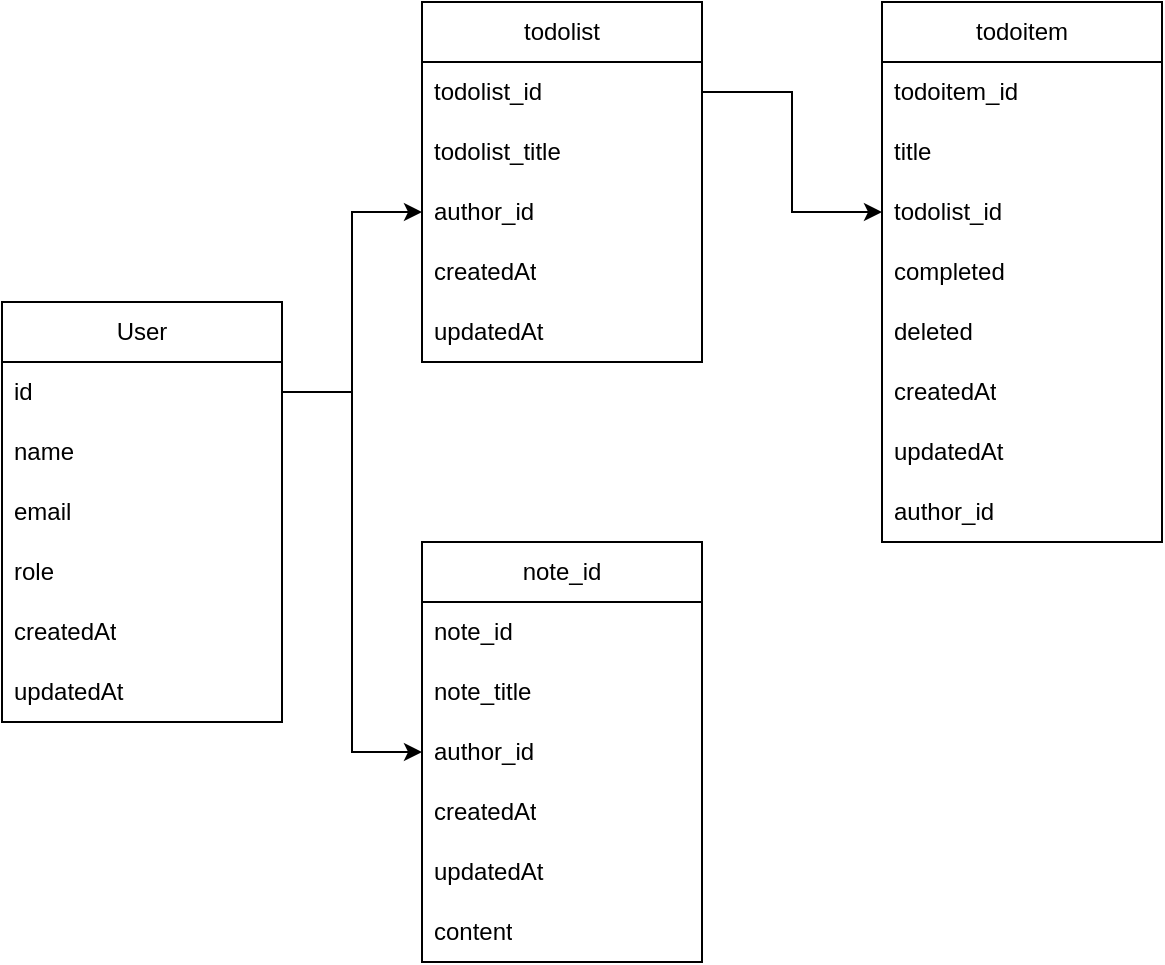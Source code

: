 <mxfile version="24.7.14">
  <diagram name="Page-1" id="xfSSHfahPFh8G4_cfVaS">
    <mxGraphModel dx="586" dy="701" grid="1" gridSize="10" guides="1" tooltips="1" connect="1" arrows="1" fold="1" page="1" pageScale="1" pageWidth="850" pageHeight="1100" math="0" shadow="0">
      <root>
        <mxCell id="0" />
        <mxCell id="1" parent="0" />
        <mxCell id="m4rq91Ph1yxrfAqK_ATL-1" value="User" style="swimlane;fontStyle=0;childLayout=stackLayout;horizontal=1;startSize=30;horizontalStack=0;resizeParent=1;resizeParentMax=0;resizeLast=0;collapsible=1;marginBottom=0;whiteSpace=wrap;html=1;" vertex="1" parent="1">
          <mxGeometry x="870" y="190" width="140" height="210" as="geometry" />
        </mxCell>
        <mxCell id="m4rq91Ph1yxrfAqK_ATL-2" value="id" style="text;strokeColor=none;fillColor=none;align=left;verticalAlign=middle;spacingLeft=4;spacingRight=4;overflow=hidden;points=[[0,0.5],[1,0.5]];portConstraint=eastwest;rotatable=0;whiteSpace=wrap;html=1;" vertex="1" parent="m4rq91Ph1yxrfAqK_ATL-1">
          <mxGeometry y="30" width="140" height="30" as="geometry" />
        </mxCell>
        <mxCell id="m4rq91Ph1yxrfAqK_ATL-3" value="name" style="text;strokeColor=none;fillColor=none;align=left;verticalAlign=middle;spacingLeft=4;spacingRight=4;overflow=hidden;points=[[0,0.5],[1,0.5]];portConstraint=eastwest;rotatable=0;whiteSpace=wrap;html=1;" vertex="1" parent="m4rq91Ph1yxrfAqK_ATL-1">
          <mxGeometry y="60" width="140" height="30" as="geometry" />
        </mxCell>
        <mxCell id="m4rq91Ph1yxrfAqK_ATL-4" value="&lt;div&gt;email&lt;/div&gt;" style="text;strokeColor=none;fillColor=none;align=left;verticalAlign=middle;spacingLeft=4;spacingRight=4;overflow=hidden;points=[[0,0.5],[1,0.5]];portConstraint=eastwest;rotatable=0;whiteSpace=wrap;html=1;" vertex="1" parent="m4rq91Ph1yxrfAqK_ATL-1">
          <mxGeometry y="90" width="140" height="30" as="geometry" />
        </mxCell>
        <mxCell id="m4rq91Ph1yxrfAqK_ATL-9" value="role" style="text;strokeColor=none;fillColor=none;align=left;verticalAlign=middle;spacingLeft=4;spacingRight=4;overflow=hidden;points=[[0,0.5],[1,0.5]];portConstraint=eastwest;rotatable=0;whiteSpace=wrap;html=1;" vertex="1" parent="m4rq91Ph1yxrfAqK_ATL-1">
          <mxGeometry y="120" width="140" height="30" as="geometry" />
        </mxCell>
        <mxCell id="m4rq91Ph1yxrfAqK_ATL-7" value="createdAt" style="text;strokeColor=none;fillColor=none;align=left;verticalAlign=middle;spacingLeft=4;spacingRight=4;overflow=hidden;points=[[0,0.5],[1,0.5]];portConstraint=eastwest;rotatable=0;whiteSpace=wrap;html=1;" vertex="1" parent="m4rq91Ph1yxrfAqK_ATL-1">
          <mxGeometry y="150" width="140" height="30" as="geometry" />
        </mxCell>
        <mxCell id="m4rq91Ph1yxrfAqK_ATL-8" value="updatedAt" style="text;strokeColor=none;fillColor=none;align=left;verticalAlign=middle;spacingLeft=4;spacingRight=4;overflow=hidden;points=[[0,0.5],[1,0.5]];portConstraint=eastwest;rotatable=0;whiteSpace=wrap;html=1;" vertex="1" parent="m4rq91Ph1yxrfAqK_ATL-1">
          <mxGeometry y="180" width="140" height="30" as="geometry" />
        </mxCell>
        <mxCell id="m4rq91Ph1yxrfAqK_ATL-17" value="todoitem" style="swimlane;fontStyle=0;childLayout=stackLayout;horizontal=1;startSize=30;horizontalStack=0;resizeParent=1;resizeParentMax=0;resizeLast=0;collapsible=1;marginBottom=0;whiteSpace=wrap;html=1;" vertex="1" parent="1">
          <mxGeometry x="1310" y="40" width="140" height="270" as="geometry" />
        </mxCell>
        <mxCell id="m4rq91Ph1yxrfAqK_ATL-18" value="todoitem_id" style="text;strokeColor=none;fillColor=none;align=left;verticalAlign=middle;spacingLeft=4;spacingRight=4;overflow=hidden;points=[[0,0.5],[1,0.5]];portConstraint=eastwest;rotatable=0;whiteSpace=wrap;html=1;" vertex="1" parent="m4rq91Ph1yxrfAqK_ATL-17">
          <mxGeometry y="30" width="140" height="30" as="geometry" />
        </mxCell>
        <mxCell id="m4rq91Ph1yxrfAqK_ATL-46" value="title" style="text;strokeColor=none;fillColor=none;align=left;verticalAlign=middle;spacingLeft=4;spacingRight=4;overflow=hidden;points=[[0,0.5],[1,0.5]];portConstraint=eastwest;rotatable=0;whiteSpace=wrap;html=1;" vertex="1" parent="m4rq91Ph1yxrfAqK_ATL-17">
          <mxGeometry y="60" width="140" height="30" as="geometry" />
        </mxCell>
        <mxCell id="m4rq91Ph1yxrfAqK_ATL-22" value="todolist_id" style="text;strokeColor=none;fillColor=none;align=left;verticalAlign=middle;spacingLeft=4;spacingRight=4;overflow=hidden;points=[[0,0.5],[1,0.5]];portConstraint=eastwest;rotatable=0;whiteSpace=wrap;html=1;" vertex="1" parent="m4rq91Ph1yxrfAqK_ATL-17">
          <mxGeometry y="90" width="140" height="30" as="geometry" />
        </mxCell>
        <mxCell id="m4rq91Ph1yxrfAqK_ATL-23" value="completed" style="text;strokeColor=none;fillColor=none;align=left;verticalAlign=middle;spacingLeft=4;spacingRight=4;overflow=hidden;points=[[0,0.5],[1,0.5]];portConstraint=eastwest;rotatable=0;whiteSpace=wrap;html=1;" vertex="1" parent="m4rq91Ph1yxrfAqK_ATL-17">
          <mxGeometry y="120" width="140" height="30" as="geometry" />
        </mxCell>
        <mxCell id="m4rq91Ph1yxrfAqK_ATL-24" value="deleted" style="text;strokeColor=none;fillColor=none;align=left;verticalAlign=middle;spacingLeft=4;spacingRight=4;overflow=hidden;points=[[0,0.5],[1,0.5]];portConstraint=eastwest;rotatable=0;whiteSpace=wrap;html=1;" vertex="1" parent="m4rq91Ph1yxrfAqK_ATL-17">
          <mxGeometry y="150" width="140" height="30" as="geometry" />
        </mxCell>
        <mxCell id="m4rq91Ph1yxrfAqK_ATL-25" value="createdAt" style="text;strokeColor=none;fillColor=none;align=left;verticalAlign=middle;spacingLeft=4;spacingRight=4;overflow=hidden;points=[[0,0.5],[1,0.5]];portConstraint=eastwest;rotatable=0;whiteSpace=wrap;html=1;" vertex="1" parent="m4rq91Ph1yxrfAqK_ATL-17">
          <mxGeometry y="180" width="140" height="30" as="geometry" />
        </mxCell>
        <mxCell id="m4rq91Ph1yxrfAqK_ATL-26" value="updatedAt" style="text;strokeColor=none;fillColor=none;align=left;verticalAlign=middle;spacingLeft=4;spacingRight=4;overflow=hidden;points=[[0,0.5],[1,0.5]];portConstraint=eastwest;rotatable=0;whiteSpace=wrap;html=1;" vertex="1" parent="m4rq91Ph1yxrfAqK_ATL-17">
          <mxGeometry y="210" width="140" height="30" as="geometry" />
        </mxCell>
        <mxCell id="m4rq91Ph1yxrfAqK_ATL-20" value="author_id" style="text;strokeColor=none;fillColor=none;align=left;verticalAlign=middle;spacingLeft=4;spacingRight=4;overflow=hidden;points=[[0,0.5],[1,0.5]];portConstraint=eastwest;rotatable=0;whiteSpace=wrap;html=1;" vertex="1" parent="m4rq91Ph1yxrfAqK_ATL-17">
          <mxGeometry y="240" width="140" height="30" as="geometry" />
        </mxCell>
        <mxCell id="m4rq91Ph1yxrfAqK_ATL-30" value="note_id" style="swimlane;fontStyle=0;childLayout=stackLayout;horizontal=1;startSize=30;horizontalStack=0;resizeParent=1;resizeParentMax=0;resizeLast=0;collapsible=1;marginBottom=0;whiteSpace=wrap;html=1;" vertex="1" parent="1">
          <mxGeometry x="1080" y="310" width="140" height="210" as="geometry" />
        </mxCell>
        <mxCell id="m4rq91Ph1yxrfAqK_ATL-31" value="note_id" style="text;strokeColor=none;fillColor=none;align=left;verticalAlign=middle;spacingLeft=4;spacingRight=4;overflow=hidden;points=[[0,0.5],[1,0.5]];portConstraint=eastwest;rotatable=0;whiteSpace=wrap;html=1;" vertex="1" parent="m4rq91Ph1yxrfAqK_ATL-30">
          <mxGeometry y="30" width="140" height="30" as="geometry" />
        </mxCell>
        <mxCell id="m4rq91Ph1yxrfAqK_ATL-32" value="note_title" style="text;strokeColor=none;fillColor=none;align=left;verticalAlign=middle;spacingLeft=4;spacingRight=4;overflow=hidden;points=[[0,0.5],[1,0.5]];portConstraint=eastwest;rotatable=0;whiteSpace=wrap;html=1;" vertex="1" parent="m4rq91Ph1yxrfAqK_ATL-30">
          <mxGeometry y="60" width="140" height="30" as="geometry" />
        </mxCell>
        <mxCell id="m4rq91Ph1yxrfAqK_ATL-51" value="author_id" style="text;strokeColor=none;fillColor=none;align=left;verticalAlign=middle;spacingLeft=4;spacingRight=4;overflow=hidden;points=[[0,0.5],[1,0.5]];portConstraint=eastwest;rotatable=0;whiteSpace=wrap;html=1;" vertex="1" parent="m4rq91Ph1yxrfAqK_ATL-30">
          <mxGeometry y="90" width="140" height="30" as="geometry" />
        </mxCell>
        <mxCell id="m4rq91Ph1yxrfAqK_ATL-50" value="createdAt" style="text;strokeColor=none;fillColor=none;align=left;verticalAlign=middle;spacingLeft=4;spacingRight=4;overflow=hidden;points=[[0,0.5],[1,0.5]];portConstraint=eastwest;rotatable=0;whiteSpace=wrap;html=1;" vertex="1" parent="m4rq91Ph1yxrfAqK_ATL-30">
          <mxGeometry y="120" width="140" height="30" as="geometry" />
        </mxCell>
        <mxCell id="m4rq91Ph1yxrfAqK_ATL-49" value="updatedAt" style="text;strokeColor=none;fillColor=none;align=left;verticalAlign=middle;spacingLeft=4;spacingRight=4;overflow=hidden;points=[[0,0.5],[1,0.5]];portConstraint=eastwest;rotatable=0;whiteSpace=wrap;html=1;" vertex="1" parent="m4rq91Ph1yxrfAqK_ATL-30">
          <mxGeometry y="150" width="140" height="30" as="geometry" />
        </mxCell>
        <mxCell id="m4rq91Ph1yxrfAqK_ATL-53" value="content" style="text;strokeColor=none;fillColor=none;align=left;verticalAlign=middle;spacingLeft=4;spacingRight=4;overflow=hidden;points=[[0,0.5],[1,0.5]];portConstraint=eastwest;rotatable=0;whiteSpace=wrap;html=1;" vertex="1" parent="m4rq91Ph1yxrfAqK_ATL-30">
          <mxGeometry y="180" width="140" height="30" as="geometry" />
        </mxCell>
        <mxCell id="m4rq91Ph1yxrfAqK_ATL-35" value="todolist" style="swimlane;fontStyle=0;childLayout=stackLayout;horizontal=1;startSize=30;horizontalStack=0;resizeParent=1;resizeParentMax=0;resizeLast=0;collapsible=1;marginBottom=0;whiteSpace=wrap;html=1;" vertex="1" parent="1">
          <mxGeometry x="1080" y="40" width="140" height="180" as="geometry" />
        </mxCell>
        <mxCell id="m4rq91Ph1yxrfAqK_ATL-36" value="todolist_id" style="text;strokeColor=none;fillColor=none;align=left;verticalAlign=middle;spacingLeft=4;spacingRight=4;overflow=hidden;points=[[0,0.5],[1,0.5]];portConstraint=eastwest;rotatable=0;whiteSpace=wrap;html=1;" vertex="1" parent="m4rq91Ph1yxrfAqK_ATL-35">
          <mxGeometry y="30" width="140" height="30" as="geometry" />
        </mxCell>
        <mxCell id="m4rq91Ph1yxrfAqK_ATL-37" value="todolist_title" style="text;strokeColor=none;fillColor=none;align=left;verticalAlign=middle;spacingLeft=4;spacingRight=4;overflow=hidden;points=[[0,0.5],[1,0.5]];portConstraint=eastwest;rotatable=0;whiteSpace=wrap;html=1;" vertex="1" parent="m4rq91Ph1yxrfAqK_ATL-35">
          <mxGeometry y="60" width="140" height="30" as="geometry" />
        </mxCell>
        <mxCell id="m4rq91Ph1yxrfAqK_ATL-42" value="author_id" style="text;strokeColor=none;fillColor=none;align=left;verticalAlign=middle;spacingLeft=4;spacingRight=4;overflow=hidden;points=[[0,0.5],[1,0.5]];portConstraint=eastwest;rotatable=0;whiteSpace=wrap;html=1;" vertex="1" parent="m4rq91Ph1yxrfAqK_ATL-35">
          <mxGeometry y="90" width="140" height="30" as="geometry" />
        </mxCell>
        <mxCell id="m4rq91Ph1yxrfAqK_ATL-41" value="createdAt" style="text;strokeColor=none;fillColor=none;align=left;verticalAlign=middle;spacingLeft=4;spacingRight=4;overflow=hidden;points=[[0,0.5],[1,0.5]];portConstraint=eastwest;rotatable=0;whiteSpace=wrap;html=1;" vertex="1" parent="m4rq91Ph1yxrfAqK_ATL-35">
          <mxGeometry y="120" width="140" height="30" as="geometry" />
        </mxCell>
        <mxCell id="m4rq91Ph1yxrfAqK_ATL-40" value="updatedAt" style="text;strokeColor=none;fillColor=none;align=left;verticalAlign=middle;spacingLeft=4;spacingRight=4;overflow=hidden;points=[[0,0.5],[1,0.5]];portConstraint=eastwest;rotatable=0;whiteSpace=wrap;html=1;" vertex="1" parent="m4rq91Ph1yxrfAqK_ATL-35">
          <mxGeometry y="150" width="140" height="30" as="geometry" />
        </mxCell>
        <mxCell id="m4rq91Ph1yxrfAqK_ATL-44" style="edgeStyle=orthogonalEdgeStyle;rounded=0;orthogonalLoop=1;jettySize=auto;html=1;" edge="1" parent="1" source="m4rq91Ph1yxrfAqK_ATL-2" target="m4rq91Ph1yxrfAqK_ATL-42">
          <mxGeometry relative="1" as="geometry" />
        </mxCell>
        <mxCell id="m4rq91Ph1yxrfAqK_ATL-45" style="edgeStyle=orthogonalEdgeStyle;rounded=0;orthogonalLoop=1;jettySize=auto;html=1;" edge="1" parent="1" source="m4rq91Ph1yxrfAqK_ATL-36" target="m4rq91Ph1yxrfAqK_ATL-22">
          <mxGeometry relative="1" as="geometry" />
        </mxCell>
        <mxCell id="m4rq91Ph1yxrfAqK_ATL-52" style="edgeStyle=orthogonalEdgeStyle;rounded=0;orthogonalLoop=1;jettySize=auto;html=1;" edge="1" parent="1" source="m4rq91Ph1yxrfAqK_ATL-2" target="m4rq91Ph1yxrfAqK_ATL-51">
          <mxGeometry relative="1" as="geometry" />
        </mxCell>
      </root>
    </mxGraphModel>
  </diagram>
</mxfile>
